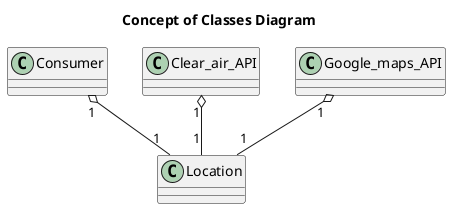 @startuml

title Concept of Classes Diagram 

Class Consumer
Class Clear_air_API
Class Google_maps_API
Class Location

Consumer"1" o-- "1"Location 
Google_maps_API"1" o-- "1"Location
Clear_air_API"1" o-- "1"Location

@enduml
